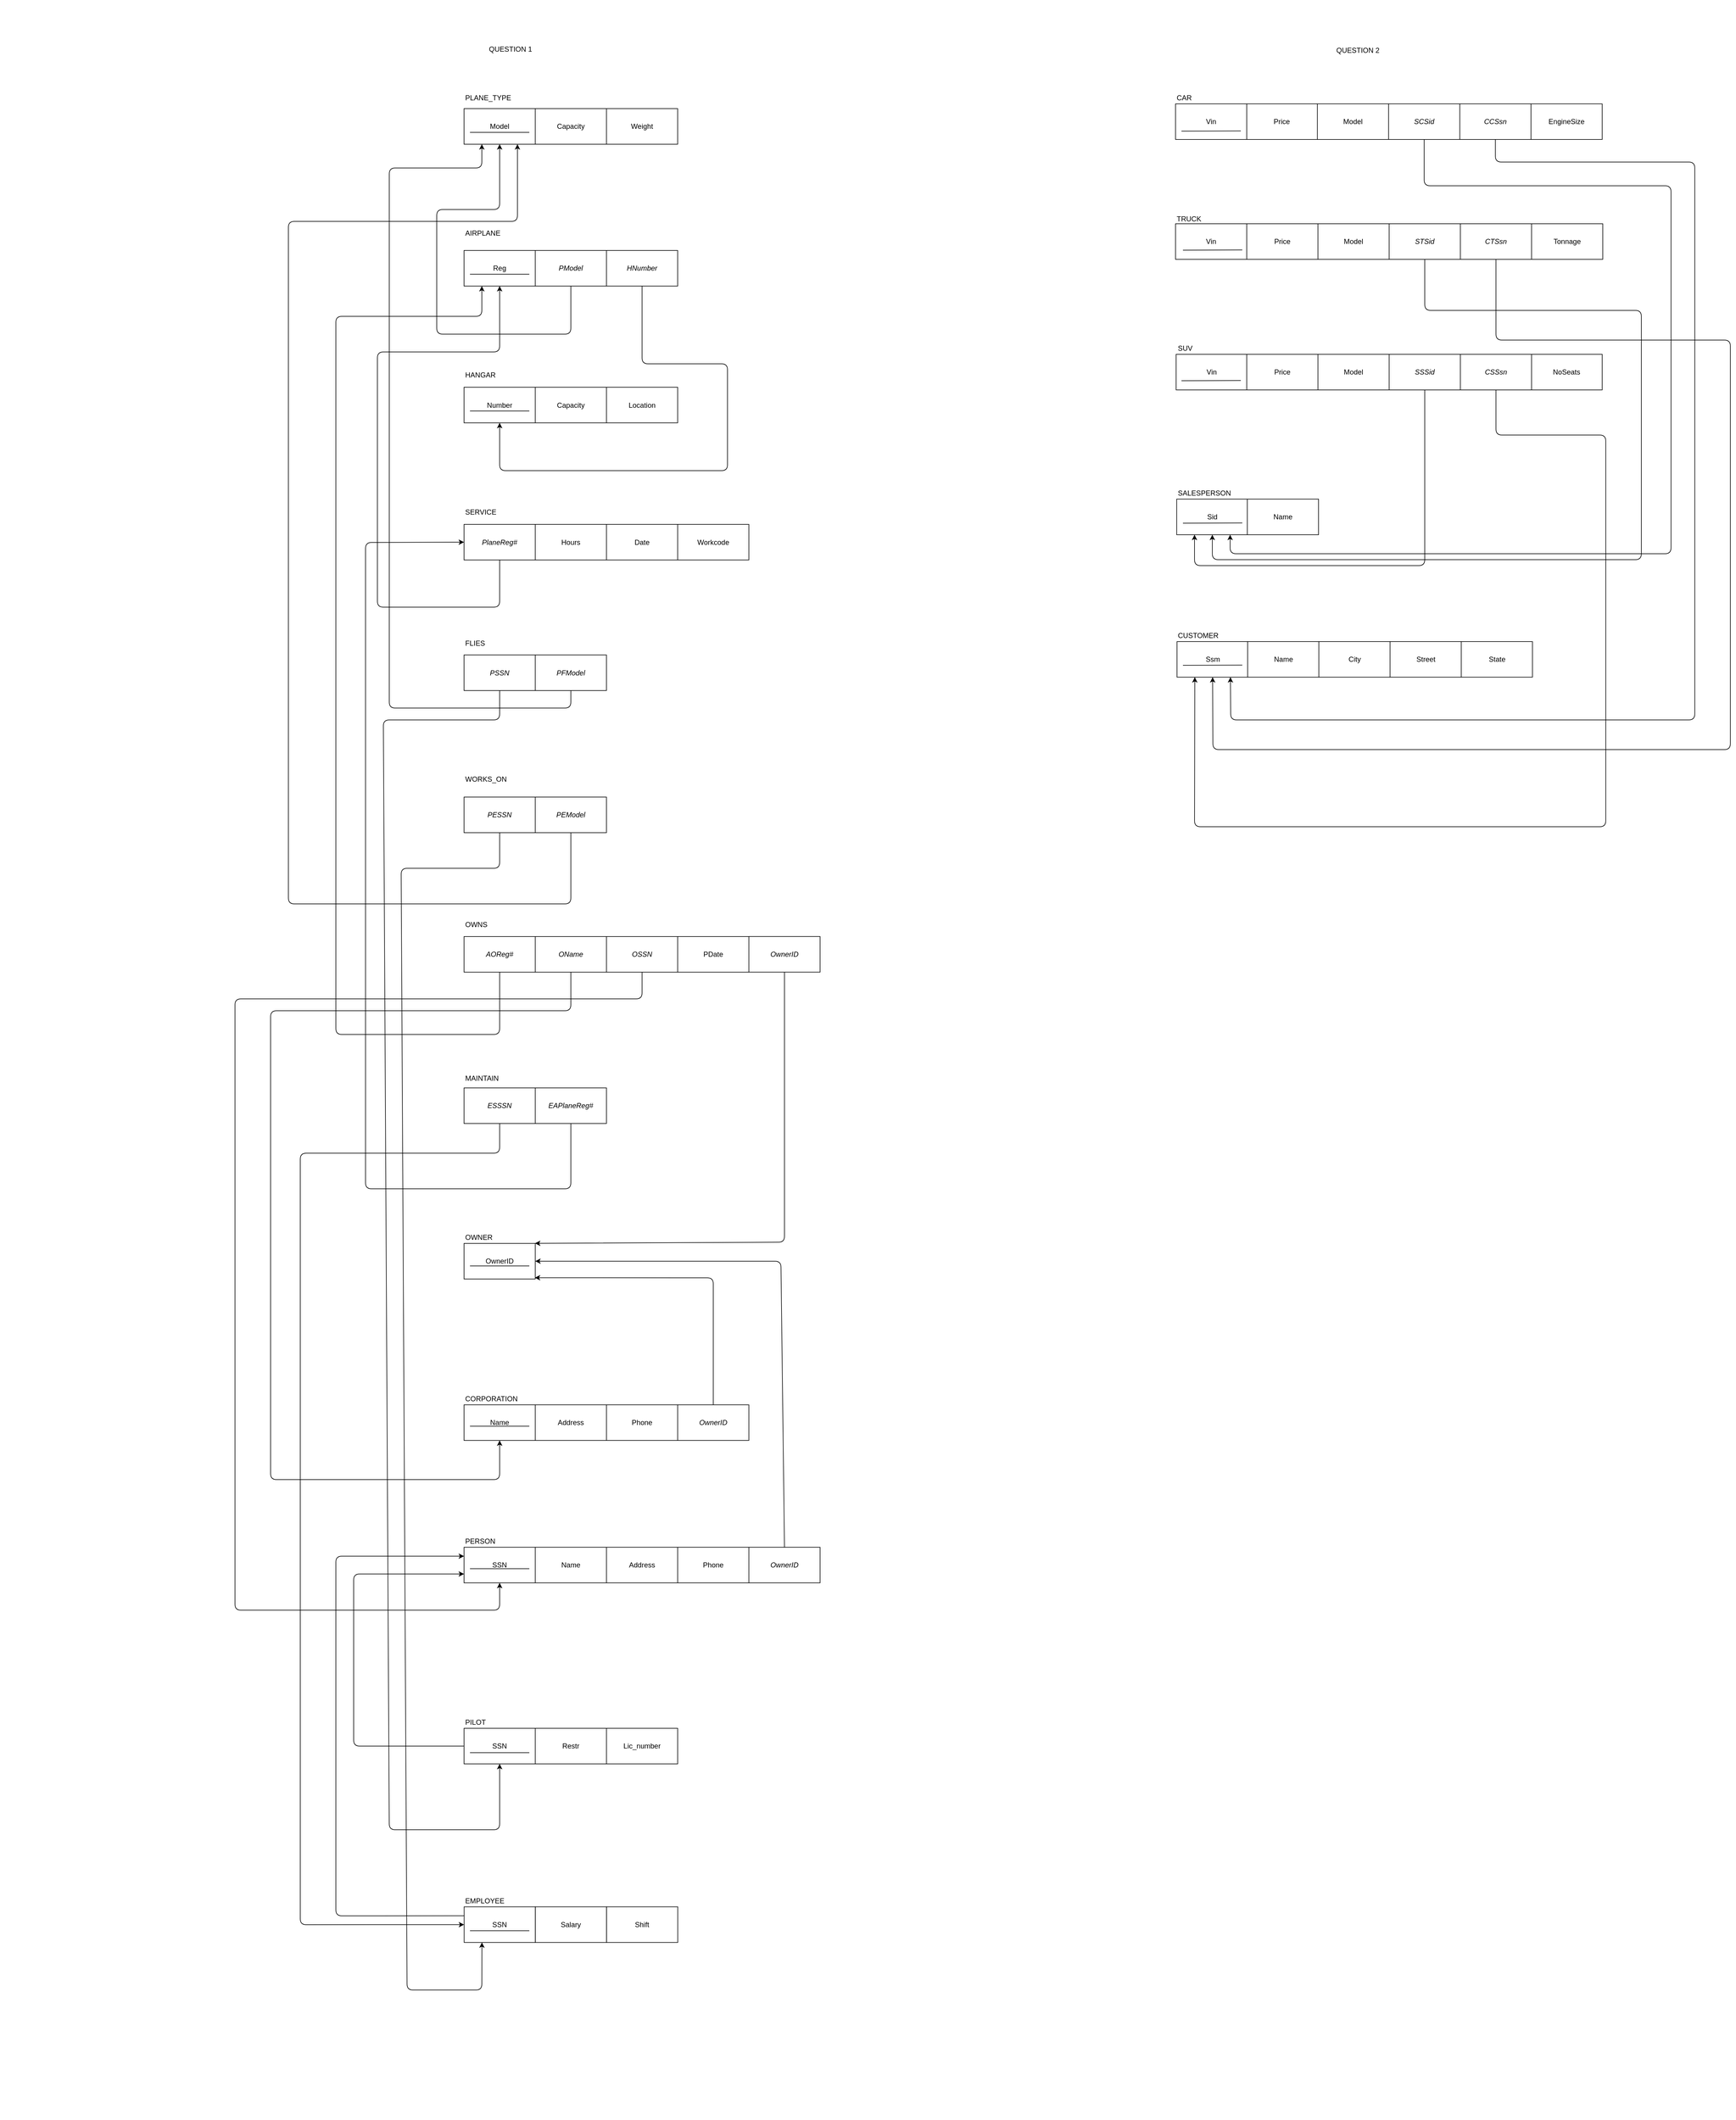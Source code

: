 <mxfile version="10.6.9" type="device"><diagram id="tt0b3r8PohggHG3Ua_Fd" name="Page-1"><mxGraphModel dx="3638" dy="2628" grid="1" gridSize="10" guides="1" tooltips="1" connect="1" arrows="1" fold="1" page="1" pageScale="1" pageWidth="850" pageHeight="1100" math="0" shadow="0"><root><mxCell id="0"/><mxCell id="1" parent="0"/><mxCell id="5GAredET5iHc-6NB4eNz-129" value="CAR" style="text;html=1;resizable=0;points=[];autosize=1;align=left;verticalAlign=top;spacingTop=-4;" parent="1" vertex="1"><mxGeometry x="1245" y="42" width="40" height="20" as="geometry"/></mxCell><mxCell id="5GAredET5iHc-6NB4eNz-130" value="TRUCK" style="text;html=1;resizable=0;points=[];autosize=1;align=left;verticalAlign=top;spacingTop=-4;" parent="1" vertex="1"><mxGeometry x="1245" y="246" width="60" height="20" as="geometry"/></mxCell><mxCell id="5GAredET5iHc-6NB4eNz-131" value="SUV" style="text;html=1;resizable=0;points=[];autosize=1;align=left;verticalAlign=top;spacingTop=-4;" parent="1" vertex="1"><mxGeometry x="1247" y="464" width="40" height="20" as="geometry"/></mxCell><mxCell id="5GAredET5iHc-6NB4eNz-132" value="SALESPERSON" style="text;html=1;resizable=0;points=[];autosize=1;align=left;verticalAlign=top;spacingTop=-4;" parent="1" vertex="1"><mxGeometry x="1246.5" y="708" width="100" height="20" as="geometry"/></mxCell><mxCell id="5GAredET5iHc-6NB4eNz-133" value="CUSTOMER" style="text;html=1;resizable=0;points=[];autosize=1;align=left;verticalAlign=top;spacingTop=-4;" parent="1" vertex="1"><mxGeometry x="1247" y="948" width="80" height="20" as="geometry"/></mxCell><mxCell id="5GAredET5iHc-6NB4eNz-135" value="Model" style="rounded=0;whiteSpace=wrap;html=1;" parent="1" vertex="1"><mxGeometry x="1484" y="62" width="120" height="60" as="geometry"/></mxCell><mxCell id="5GAredET5iHc-6NB4eNz-138" value="Price" style="rounded=0;whiteSpace=wrap;html=1;" parent="1" vertex="1"><mxGeometry x="1364" y="62" width="120" height="60" as="geometry"/></mxCell><mxCell id="5GAredET5iHc-6NB4eNz-139" value="Vin" style="rounded=0;whiteSpace=wrap;html=1;" parent="1" vertex="1"><mxGeometry x="1245" y="264" width="120" height="60" as="geometry"/></mxCell><mxCell id="5GAredET5iHc-6NB4eNz-143" value="Tonnage" style="rounded=0;whiteSpace=wrap;html=1;" parent="1" vertex="1"><mxGeometry x="1845" y="264" width="120" height="60" as="geometry"/></mxCell><mxCell id="5GAredET5iHc-6NB4eNz-149" value="Vin" style="rounded=0;whiteSpace=wrap;html=1;" parent="1" vertex="1"><mxGeometry x="1245" y="62" width="120" height="60" as="geometry"/></mxCell><mxCell id="5GAredET5iHc-6NB4eNz-153" value="EngineSize" style="rounded=0;whiteSpace=wrap;html=1;" parent="1" vertex="1"><mxGeometry x="1844" y="62" width="120" height="60" as="geometry"/></mxCell><mxCell id="5GAredET5iHc-6NB4eNz-154" value="Vin" style="rounded=0;whiteSpace=wrap;html=1;" parent="1" vertex="1"><mxGeometry x="1246" y="484" width="120" height="60" as="geometry"/></mxCell><mxCell id="5GAredET5iHc-6NB4eNz-158" value="NoSeats" style="rounded=0;whiteSpace=wrap;html=1;" parent="1" vertex="1"><mxGeometry x="1844" y="484" width="120" height="60" as="geometry"/></mxCell><mxCell id="5GAredET5iHc-6NB4eNz-159" value="Sid" style="rounded=0;whiteSpace=wrap;html=1;" parent="1" vertex="1"><mxGeometry x="1247" y="728" width="120" height="60" as="geometry"/></mxCell><mxCell id="5GAredET5iHc-6NB4eNz-163" value="Name" style="rounded=0;whiteSpace=wrap;html=1;" parent="1" vertex="1"><mxGeometry x="1366" y="728" width="120" height="60" as="geometry"/></mxCell><mxCell id="5GAredET5iHc-6NB4eNz-164" value="Ssm" style="rounded=0;whiteSpace=wrap;html=1;" parent="1" vertex="1"><mxGeometry x="1247.5" y="968" width="120" height="60" as="geometry"/></mxCell><mxCell id="5GAredET5iHc-6NB4eNz-165" value="City" style="rounded=0;whiteSpace=wrap;html=1;" parent="1" vertex="1"><mxGeometry x="1486.5" y="968" width="120" height="60" as="geometry"/></mxCell><mxCell id="5GAredET5iHc-6NB4eNz-166" value="Street" style="rounded=0;whiteSpace=wrap;html=1;" parent="1" vertex="1"><mxGeometry x="1606.5" y="968" width="120" height="60" as="geometry"/></mxCell><mxCell id="5GAredET5iHc-6NB4eNz-167" value="State" style="rounded=0;whiteSpace=wrap;html=1;" parent="1" vertex="1"><mxGeometry x="1726.5" y="968" width="120" height="60" as="geometry"/></mxCell><mxCell id="5GAredET5iHc-6NB4eNz-168" value="Name" style="rounded=0;whiteSpace=wrap;html=1;" parent="1" vertex="1"><mxGeometry x="1366.5" y="968" width="120" height="60" as="geometry"/></mxCell><mxCell id="5GAredET5iHc-6NB4eNz-72" value="OWNER" style="text;html=1;resizable=0;points=[];autosize=1;align=left;verticalAlign=top;spacingTop=-4;" parent="1" vertex="1"><mxGeometry x="46" y="1962" width="60" height="20" as="geometry"/></mxCell><mxCell id="5GAredET5iHc-6NB4eNz-97" value="OwnerID" style="rounded=0;whiteSpace=wrap;html=1;" parent="1" vertex="1"><mxGeometry x="46" y="1982" width="120" height="60" as="geometry"/></mxCell><mxCell id="5GAredET5iHc-6NB4eNz-73" value="CORPORATION" style="text;html=1;resizable=0;points=[];autosize=1;align=left;verticalAlign=top;spacingTop=-4;" parent="1" vertex="1"><mxGeometry x="46" y="2234" width="100" height="20" as="geometry"/></mxCell><mxCell id="5GAredET5iHc-6NB4eNz-92" value="Name" style="rounded=0;whiteSpace=wrap;html=1;" parent="1" vertex="1"><mxGeometry x="46" y="2254" width="120" height="60" as="geometry"/></mxCell><mxCell id="5GAredET5iHc-6NB4eNz-93" value="Address" style="rounded=0;whiteSpace=wrap;html=1;" parent="1" vertex="1"><mxGeometry x="166" y="2254" width="120" height="60" as="geometry"/></mxCell><mxCell id="5GAredET5iHc-6NB4eNz-94" value="Phone" style="rounded=0;whiteSpace=wrap;html=1;" parent="1" vertex="1"><mxGeometry x="286" y="2254" width="120" height="60" as="geometry"/></mxCell><mxCell id="5GAredET5iHc-6NB4eNz-95" value="&lt;i&gt;OwnerID&lt;/i&gt;" style="rounded=0;whiteSpace=wrap;html=1;" parent="1" vertex="1"><mxGeometry x="406" y="2254" width="120" height="60" as="geometry"/></mxCell><mxCell id="5GAredET5iHc-6NB4eNz-74" value="PERSON" style="text;html=1;resizable=0;points=[];autosize=1;align=left;verticalAlign=top;spacingTop=-4;" parent="1" vertex="1"><mxGeometry x="46" y="2474" width="70" height="20" as="geometry"/></mxCell><mxCell id="5GAredET5iHc-6NB4eNz-77" value="SSN" style="rounded=0;whiteSpace=wrap;html=1;" parent="1" vertex="1"><mxGeometry x="46" y="2494" width="120" height="60" as="geometry"/></mxCell><mxCell id="5GAredET5iHc-6NB4eNz-78" value="Name" style="rounded=0;whiteSpace=wrap;html=1;" parent="1" vertex="1"><mxGeometry x="166" y="2494" width="120" height="60" as="geometry"/></mxCell><mxCell id="5GAredET5iHc-6NB4eNz-79" value="Address" style="rounded=0;whiteSpace=wrap;html=1;" parent="1" vertex="1"><mxGeometry x="286" y="2494" width="120" height="60" as="geometry"/></mxCell><mxCell id="5GAredET5iHc-6NB4eNz-80" value="Phone" style="rounded=0;whiteSpace=wrap;html=1;" parent="1" vertex="1"><mxGeometry x="406" y="2494" width="120" height="60" as="geometry"/></mxCell><mxCell id="5GAredET5iHc-6NB4eNz-81" value="&lt;i&gt;OwnerID&lt;/i&gt;" style="rounded=0;whiteSpace=wrap;html=1;" parent="1" vertex="1"><mxGeometry x="526" y="2494" width="120" height="60" as="geometry"/></mxCell><mxCell id="5GAredET5iHc-6NB4eNz-40" value="SSN" style="rounded=0;whiteSpace=wrap;html=1;" parent="1" vertex="1"><mxGeometry x="46" y="2799" width="120" height="60" as="geometry"/></mxCell><mxCell id="5GAredET5iHc-6NB4eNz-41" value="Restr" style="rounded=0;whiteSpace=wrap;html=1;" parent="1" vertex="1"><mxGeometry x="166" y="2799" width="120" height="60" as="geometry"/></mxCell><mxCell id="5GAredET5iHc-6NB4eNz-42" value="Lic_number" style="rounded=0;whiteSpace=wrap;html=1;" parent="1" vertex="1"><mxGeometry x="286" y="2799" width="120" height="60" as="geometry"/></mxCell><mxCell id="5GAredET5iHc-6NB4eNz-45" value="&lt;i&gt;AOReg#&lt;/i&gt;" style="rounded=0;whiteSpace=wrap;html=1;" parent="1" vertex="1"><mxGeometry x="46" y="1465" width="120" height="60" as="geometry"/></mxCell><mxCell id="5GAredET5iHc-6NB4eNz-46" value="&lt;i&gt;OName&lt;/i&gt;" style="rounded=0;whiteSpace=wrap;html=1;" parent="1" vertex="1"><mxGeometry x="166" y="1465" width="120" height="60" as="geometry"/></mxCell><mxCell id="5GAredET5iHc-6NB4eNz-47" value="&lt;i&gt;OSSN&lt;/i&gt;" style="rounded=0;whiteSpace=wrap;html=1;" parent="1" vertex="1"><mxGeometry x="286" y="1465" width="120" height="60" as="geometry"/></mxCell><mxCell id="5GAredET5iHc-6NB4eNz-48" value="PDate" style="rounded=0;whiteSpace=wrap;html=1;" parent="1" vertex="1"><mxGeometry x="406" y="1465" width="120" height="60" as="geometry"/></mxCell><mxCell id="5GAredET5iHc-6NB4eNz-50" value="&lt;i&gt;PESSN&lt;/i&gt;" style="rounded=0;whiteSpace=wrap;html=1;" parent="1" vertex="1"><mxGeometry x="46" y="1230" width="120" height="60" as="geometry"/></mxCell><mxCell id="5GAredET5iHc-6NB4eNz-51" value="&lt;i&gt;PEModel&lt;/i&gt;" style="rounded=0;whiteSpace=wrap;html=1;" parent="1" vertex="1"><mxGeometry x="166" y="1230" width="120" height="60" as="geometry"/></mxCell><mxCell id="5GAredET5iHc-6NB4eNz-55" value="&lt;i&gt;PSSN&lt;/i&gt;" style="rounded=0;whiteSpace=wrap;html=1;" parent="1" vertex="1"><mxGeometry x="46" y="990.5" width="120" height="60" as="geometry"/></mxCell><mxCell id="5GAredET5iHc-6NB4eNz-56" value="&lt;i&gt;PFModel&lt;/i&gt;" style="rounded=0;whiteSpace=wrap;html=1;" parent="1" vertex="1"><mxGeometry x="166" y="990.5" width="120" height="60" as="geometry"/></mxCell><mxCell id="5GAredET5iHc-6NB4eNz-60" value="SSN" style="rounded=0;whiteSpace=wrap;html=1;" parent="1" vertex="1"><mxGeometry x="46.167" y="3099.833" width="120" height="60" as="geometry"/></mxCell><mxCell id="5GAredET5iHc-6NB4eNz-61" value="Salary" style="rounded=0;whiteSpace=wrap;html=1;" parent="1" vertex="1"><mxGeometry x="166.167" y="3099.833" width="120" height="60" as="geometry"/></mxCell><mxCell id="5GAredET5iHc-6NB4eNz-62" value="Shift" style="rounded=0;whiteSpace=wrap;html=1;" parent="1" vertex="1"><mxGeometry x="286.167" y="3099.833" width="120" height="60" as="geometry"/></mxCell><mxCell id="5GAredET5iHc-6NB4eNz-30" value="&lt;i&gt;PlaneReg#&lt;/i&gt;" style="rounded=0;whiteSpace=wrap;html=1;" parent="1" vertex="1"><mxGeometry x="46" y="770.5" width="120" height="60" as="geometry"/></mxCell><mxCell id="5GAredET5iHc-6NB4eNz-31" value="Hours" style="rounded=0;whiteSpace=wrap;html=1;" parent="1" vertex="1"><mxGeometry x="166" y="770.5" width="120" height="60" as="geometry"/></mxCell><mxCell id="5GAredET5iHc-6NB4eNz-32" value="Date" style="rounded=0;whiteSpace=wrap;html=1;" parent="1" vertex="1"><mxGeometry x="286" y="770.5" width="120" height="60" as="geometry"/></mxCell><mxCell id="5GAredET5iHc-6NB4eNz-33" value="Workcode" style="rounded=0;whiteSpace=wrap;html=1;" parent="1" vertex="1"><mxGeometry x="406" y="770.5" width="120" height="60" as="geometry"/></mxCell><mxCell id="5GAredET5iHc-6NB4eNz-26" value="Number" style="rounded=0;whiteSpace=wrap;html=1;" parent="1" vertex="1"><mxGeometry x="46" y="539.5" width="120" height="60" as="geometry"/></mxCell><mxCell id="5GAredET5iHc-6NB4eNz-27" value="Capacity" style="rounded=0;whiteSpace=wrap;html=1;" parent="1" vertex="1"><mxGeometry x="166" y="539.5" width="120" height="60" as="geometry"/></mxCell><mxCell id="5GAredET5iHc-6NB4eNz-28" value="Location" style="rounded=0;whiteSpace=wrap;html=1;" parent="1" vertex="1"><mxGeometry x="286" y="539.5" width="120" height="60" as="geometry"/></mxCell><mxCell id="5GAredET5iHc-6NB4eNz-7" value="PLANE_TYPE" style="text;html=1;resizable=0;points=[];autosize=1;align=left;verticalAlign=top;spacingTop=-4;" parent="1" vertex="1"><mxGeometry x="46" y="42" width="90" height="20" as="geometry"/></mxCell><mxCell id="5GAredET5iHc-6NB4eNz-8" value="Model" style="rounded=0;whiteSpace=wrap;html=1;" parent="1" vertex="1"><mxGeometry x="46" y="70" width="120" height="60" as="geometry"/></mxCell><mxCell id="5GAredET5iHc-6NB4eNz-9" value="Capacity" style="rounded=0;whiteSpace=wrap;html=1;" parent="1" vertex="1"><mxGeometry x="166" y="70" width="120" height="60" as="geometry"/></mxCell><mxCell id="5GAredET5iHc-6NB4eNz-11" value="Weight" style="rounded=0;whiteSpace=wrap;html=1;" parent="1" vertex="1"><mxGeometry x="286" y="70" width="120" height="60" as="geometry"/></mxCell><mxCell id="5GAredET5iHc-6NB4eNz-12" value="AIRPLANE" style="text;html=1;resizable=0;points=[];autosize=1;align=left;verticalAlign=top;spacingTop=-4;" parent="1" vertex="1"><mxGeometry x="46" y="270" width="70" height="20" as="geometry"/></mxCell><mxCell id="5GAredET5iHc-6NB4eNz-13" value="Reg" style="rounded=0;whiteSpace=wrap;html=1;" parent="1" vertex="1"><mxGeometry x="46" y="309" width="120" height="60" as="geometry"/></mxCell><mxCell id="5GAredET5iHc-6NB4eNz-14" value="&lt;i&gt;PModel&lt;/i&gt;" style="rounded=0;whiteSpace=wrap;html=1;" parent="1" vertex="1"><mxGeometry x="166" y="309" width="120" height="60" as="geometry"/></mxCell><mxCell id="5GAredET5iHc-6NB4eNz-15" value="" style="endArrow=none;html=1;" parent="1" edge="1"><mxGeometry width="50" height="50" relative="1" as="geometry"><mxPoint x="56" y="110" as="sourcePoint"/><mxPoint x="156" y="110" as="targetPoint"/></mxGeometry></mxCell><mxCell id="5GAredET5iHc-6NB4eNz-24" value="&lt;i&gt;HNumber&lt;/i&gt;" style="rounded=0;whiteSpace=wrap;html=1;" parent="1" vertex="1"><mxGeometry x="286" y="309" width="120" height="60" as="geometry"/></mxCell><mxCell id="5GAredET5iHc-6NB4eNz-25" value="HANGAR" style="text;html=1;resizable=0;points=[];autosize=1;align=left;verticalAlign=top;spacingTop=-4;" parent="1" vertex="1"><mxGeometry x="46" y="508.5" width="70" height="20" as="geometry"/></mxCell><mxCell id="5GAredET5iHc-6NB4eNz-29" value="SERVICE" style="text;html=1;resizable=0;points=[];autosize=1;align=left;verticalAlign=top;spacingTop=-4;" parent="1" vertex="1"><mxGeometry x="46" y="739.5" width="70" height="20" as="geometry"/></mxCell><mxCell id="5GAredET5iHc-6NB4eNz-16" value="" style="endArrow=none;html=1;" parent="1" edge="1"><mxGeometry width="50" height="50" relative="1" as="geometry"><mxPoint x="56" y="349" as="sourcePoint"/><mxPoint x="156" y="349" as="targetPoint"/></mxGeometry></mxCell><mxCell id="5GAredET5iHc-6NB4eNz-17" value="" style="endArrow=none;html=1;" parent="1" edge="1"><mxGeometry width="50" height="50" relative="1" as="geometry"><mxPoint x="56" y="579.5" as="sourcePoint"/><mxPoint x="156" y="579.5" as="targetPoint"/></mxGeometry></mxCell><mxCell id="5GAredET5iHc-6NB4eNz-18" value="" style="endArrow=none;html=1;" parent="1" edge="1"><mxGeometry width="50" height="50" relative="1" as="geometry"><mxPoint x="56" y="2530.176" as="sourcePoint"/><mxPoint x="156" y="2530.176" as="targetPoint"/></mxGeometry></mxCell><mxCell id="5GAredET5iHc-6NB4eNz-19" value="" style="endArrow=none;html=1;" parent="1" edge="1"><mxGeometry width="50" height="50" relative="1" as="geometry"><mxPoint x="56" y="3140.176" as="sourcePoint"/><mxPoint x="156" y="3140.176" as="targetPoint"/></mxGeometry></mxCell><mxCell id="5GAredET5iHc-6NB4eNz-20" value="" style="endArrow=none;html=1;" parent="1" edge="1"><mxGeometry width="50" height="50" relative="1" as="geometry"><mxPoint x="56" y="2840.176" as="sourcePoint"/><mxPoint x="156" y="2840.176" as="targetPoint"/></mxGeometry></mxCell><mxCell id="5GAredET5iHc-6NB4eNz-22" value="" style="endArrow=none;html=1;" parent="1" edge="1"><mxGeometry width="50" height="50" relative="1" as="geometry"><mxPoint x="56" y="2020.059" as="sourcePoint"/><mxPoint x="156" y="2020.059" as="targetPoint"/></mxGeometry></mxCell><mxCell id="5GAredET5iHc-6NB4eNz-65" value="FLIES" style="text;html=1;resizable=0;points=[];autosize=1;align=left;verticalAlign=top;spacingTop=-4;" parent="1" vertex="1"><mxGeometry x="46" y="960.5" width="50" height="20" as="geometry"/></mxCell><mxCell id="5GAredET5iHc-6NB4eNz-66" value="" style="endArrow=classic;html=1;exitX=0.5;exitY=1;exitDx=0;exitDy=0;entryX=0.5;entryY=1;entryDx=0;entryDy=0;" parent="1" source="5GAredET5iHc-6NB4eNz-14" target="5GAredET5iHc-6NB4eNz-8" edge="1"><mxGeometry width="50" height="50" relative="1" as="geometry"><mxPoint x="210" y="440" as="sourcePoint"/><mxPoint x="600" y="240" as="targetPoint"/><Array as="points"><mxPoint x="226" y="450"/><mxPoint y="450"/><mxPoint y="240"/><mxPoint x="106" y="240"/></Array></mxGeometry></mxCell><mxCell id="5GAredET5iHc-6NB4eNz-67" value="" style="endArrow=classic;html=1;entryX=0.5;entryY=1;entryDx=0;entryDy=0;exitX=0.5;exitY=1;exitDx=0;exitDy=0;" parent="1" source="5GAredET5iHc-6NB4eNz-24" target="5GAredET5iHc-6NB4eNz-26" edge="1"><mxGeometry width="50" height="50" relative="1" as="geometry"><mxPoint x="81" y="695" as="sourcePoint"/><mxPoint x="131" y="644.5" as="targetPoint"/><Array as="points"><mxPoint x="346" y="500"/><mxPoint x="490" y="500"/><mxPoint x="490" y="680"/><mxPoint x="106" y="680"/></Array></mxGeometry></mxCell><mxCell id="5GAredET5iHc-6NB4eNz-68" value="" style="endArrow=classic;html=1;entryX=0.5;entryY=1;entryDx=0;entryDy=0;exitX=0.5;exitY=1;exitDx=0;exitDy=0;" parent="1" source="5GAredET5iHc-6NB4eNz-30" target="5GAredET5iHc-6NB4eNz-13" edge="1"><mxGeometry width="50" height="50" relative="1" as="geometry"><mxPoint x="-220" y="1120" as="sourcePoint"/><mxPoint x="-170" y="1070" as="targetPoint"/><Array as="points"><mxPoint x="106" y="910"/><mxPoint x="-100" y="910"/><mxPoint x="-100" y="480"/><mxPoint x="106" y="480"/></Array></mxGeometry></mxCell><mxCell id="5GAredET5iHc-6NB4eNz-69" value="WORKS_ON" style="text;html=1;resizable=0;points=[];autosize=1;align=left;verticalAlign=top;spacingTop=-4;" parent="1" vertex="1"><mxGeometry x="46" y="1190" width="90" height="20" as="geometry"/></mxCell><mxCell id="5GAredET5iHc-6NB4eNz-70" value="OWNS" style="text;html=1;resizable=0;points=[];autosize=1;align=left;verticalAlign=top;spacingTop=-4;" parent="1" vertex="1"><mxGeometry x="46" y="1435" width="50" height="20" as="geometry"/></mxCell><mxCell id="5GAredET5iHc-6NB4eNz-71" value="MAINTAIN&lt;br&gt;" style="text;html=1;resizable=0;points=[];autosize=1;align=left;verticalAlign=top;spacingTop=-4;" parent="1" vertex="1"><mxGeometry x="46" y="1694" width="70" height="20" as="geometry"/></mxCell><mxCell id="5GAredET5iHc-6NB4eNz-75" value="PILOT" style="text;html=1;resizable=0;points=[];autosize=1;align=left;verticalAlign=top;spacingTop=-4;" parent="1" vertex="1"><mxGeometry x="46" y="2779" width="50" height="20" as="geometry"/></mxCell><mxCell id="5GAredET5iHc-6NB4eNz-76" value="EMPLOYEE" style="text;html=1;resizable=0;points=[];autosize=1;align=left;verticalAlign=top;spacingTop=-4;" parent="1" vertex="1"><mxGeometry x="46" y="3079.853" width="80" height="20" as="geometry"/></mxCell><mxCell id="5GAredET5iHc-6NB4eNz-102" value="&lt;i&gt;ESSSN&lt;/i&gt;" style="rounded=0;whiteSpace=wrap;html=1;" parent="1" vertex="1"><mxGeometry x="46" y="1720" width="120" height="60" as="geometry"/></mxCell><mxCell id="5GAredET5iHc-6NB4eNz-103" value="&lt;i&gt;EAPlaneReg#&lt;/i&gt;" style="rounded=0;whiteSpace=wrap;html=1;" parent="1" vertex="1"><mxGeometry x="166" y="1720" width="120" height="60" as="geometry"/></mxCell><mxCell id="5GAredET5iHc-6NB4eNz-107" value="&lt;i&gt;OwnerID&lt;/i&gt;" style="rounded=0;whiteSpace=wrap;html=1;" parent="1" vertex="1"><mxGeometry x="526" y="1464.941" width="120" height="60" as="geometry"/></mxCell><mxCell id="5GAredET5iHc-6NB4eNz-21" value="" style="endArrow=none;html=1;" parent="1" edge="1"><mxGeometry width="50" height="50" relative="1" as="geometry"><mxPoint x="56" y="2290.059" as="sourcePoint"/><mxPoint x="156" y="2290.059" as="targetPoint"/></mxGeometry></mxCell><mxCell id="5GAredET5iHc-6NB4eNz-108" value="" style="endArrow=classic;html=1;entryX=0.5;entryY=1;entryDx=0;entryDy=0;exitX=0.5;exitY=1;exitDx=0;exitDy=0;" parent="1" source="5GAredET5iHc-6NB4eNz-55" target="5GAredET5iHc-6NB4eNz-40" edge="1"><mxGeometry width="50" height="50" relative="1" as="geometry"><mxPoint x="-80" y="1077.647" as="sourcePoint"/><mxPoint x="-150" y="3180" as="targetPoint"/><Array as="points"><mxPoint x="106" y="1100"/><mxPoint x="-90" y="1100"/><mxPoint x="-80" y="2970"/><mxPoint x="106" y="2970"/></Array></mxGeometry></mxCell><mxCell id="5GAredET5iHc-6NB4eNz-109" value="" style="endArrow=classic;html=1;entryX=0.25;entryY=1;entryDx=0;entryDy=0;exitX=0.5;exitY=1;exitDx=0;exitDy=0;" parent="1" source="5GAredET5iHc-6NB4eNz-50" target="5GAredET5iHc-6NB4eNz-60" edge="1"><mxGeometry width="50" height="50" relative="1" as="geometry"><mxPoint x="-40" y="1317.647" as="sourcePoint"/><mxPoint x="-60" y="3290" as="targetPoint"/><Array as="points"><mxPoint x="106" y="1350"/><mxPoint x="-60" y="1350"/><mxPoint x="-50" y="3240"/><mxPoint x="76" y="3240"/></Array></mxGeometry></mxCell><mxCell id="5GAredET5iHc-6NB4eNz-110" value="" style="endArrow=classic;html=1;entryX=0.25;entryY=1;entryDx=0;entryDy=0;exitX=0.5;exitY=1;exitDx=0;exitDy=0;" parent="1" source="5GAredET5iHc-6NB4eNz-56" target="5GAredET5iHc-6NB4eNz-8" edge="1"><mxGeometry width="50" height="50" relative="1" as="geometry"><mxPoint x="-90" y="1092.353" as="sourcePoint"/><mxPoint x="60" y="159.412" as="targetPoint"/><Array as="points"><mxPoint x="226" y="1080"/><mxPoint x="-80" y="1080"/><mxPoint x="-80" y="170"/><mxPoint x="76" y="170"/></Array></mxGeometry></mxCell><mxCell id="5GAredET5iHc-6NB4eNz-111" value="" style="endArrow=classic;html=1;entryX=0.75;entryY=1;entryDx=0;entryDy=0;exitX=0.5;exitY=1;exitDx=0;exitDy=0;" parent="1" source="5GAredET5iHc-6NB4eNz-51" target="5GAredET5iHc-6NB4eNz-8" edge="1"><mxGeometry width="50" height="50" relative="1" as="geometry"><mxPoint x="140" y="270" as="sourcePoint"/><mxPoint x="156" y="219.765" as="targetPoint"/><Array as="points"><mxPoint x="226" y="1410"/><mxPoint x="-250" y="1410"/><mxPoint x="-250" y="260"/><mxPoint x="136" y="260"/></Array></mxGeometry></mxCell><mxCell id="5GAredET5iHc-6NB4eNz-112" value="" style="endArrow=classic;html=1;exitX=0.5;exitY=1;exitDx=0;exitDy=0;entryX=0.996;entryY=-0.002;entryDx=0;entryDy=0;entryPerimeter=0;" parent="1" source="5GAredET5iHc-6NB4eNz-107" target="5GAredET5iHc-6NB4eNz-97" edge="1"><mxGeometry width="50" height="50" relative="1" as="geometry"><mxPoint x="476" y="1820" as="sourcePoint"/><mxPoint x="166" y="1980" as="targetPoint"/><Array as="points"><mxPoint x="586" y="1980"/></Array></mxGeometry></mxCell><mxCell id="5GAredET5iHc-6NB4eNz-113" value="" style="endArrow=classic;html=1;exitX=0.5;exitY=0;exitDx=0;exitDy=0;entryX=0.994;entryY=0.964;entryDx=0;entryDy=0;entryPerimeter=0;" parent="1" source="5GAredET5iHc-6NB4eNz-95" target="5GAredET5iHc-6NB4eNz-97" edge="1"><mxGeometry width="50" height="50" relative="1" as="geometry"><mxPoint x="406" y="2199.147" as="sourcePoint"/><mxPoint x="456" y="2149.147" as="targetPoint"/><Array as="points"><mxPoint x="466" y="2040"/></Array></mxGeometry></mxCell><mxCell id="5GAredET5iHc-6NB4eNz-114" value="" style="endArrow=classic;html=1;exitX=0.5;exitY=0;exitDx=0;exitDy=0;entryX=1;entryY=0.5;entryDx=0;entryDy=0;" parent="1" source="5GAredET5iHc-6NB4eNz-81" target="5GAredET5iHc-6NB4eNz-97" edge="1"><mxGeometry width="50" height="50" relative="1" as="geometry"><mxPoint x="570" y="2394.706" as="sourcePoint"/><mxPoint x="620" y="2344.706" as="targetPoint"/><Array as="points"><mxPoint x="580" y="2012"/></Array></mxGeometry></mxCell><mxCell id="5GAredET5iHc-6NB4eNz-116" value="" style="endArrow=classic;html=1;exitX=0.5;exitY=1;exitDx=0;exitDy=0;entryX=0.25;entryY=1;entryDx=0;entryDy=0;" parent="1" source="5GAredET5iHc-6NB4eNz-45" target="5GAredET5iHc-6NB4eNz-13" edge="1"><mxGeometry width="50" height="50" relative="1" as="geometry"><mxPoint x="120" y="1650" as="sourcePoint"/><mxPoint x="-160" y="515.294" as="targetPoint"/><Array as="points"><mxPoint x="106" y="1630"/><mxPoint x="-170" y="1630"/><mxPoint x="-170" y="850"/><mxPoint x="-170" y="420"/><mxPoint x="76" y="420"/></Array></mxGeometry></mxCell><mxCell id="5GAredET5iHc-6NB4eNz-117" value="" style="endArrow=classic;html=1;entryX=0.5;entryY=1;entryDx=0;entryDy=0;exitX=0.5;exitY=1;exitDx=0;exitDy=0;" parent="1" source="5GAredET5iHc-6NB4eNz-46" target="5GAredET5iHc-6NB4eNz-92" edge="1"><mxGeometry width="50" height="50" relative="1" as="geometry"><mxPoint x="-270" y="2390" as="sourcePoint"/><mxPoint x="146" y="2347.647" as="targetPoint"/><Array as="points"><mxPoint x="226" y="1590"/><mxPoint x="-280" y="1590"/><mxPoint x="-280" y="2380"/><mxPoint x="106" y="2380"/></Array></mxGeometry></mxCell><mxCell id="5GAredET5iHc-6NB4eNz-118" value="" style="endArrow=classic;html=1;exitX=0.5;exitY=1;exitDx=0;exitDy=0;entryX=0.5;entryY=1;entryDx=0;entryDy=0;" parent="1" source="5GAredET5iHc-6NB4eNz-47" target="5GAredET5iHc-6NB4eNz-77" edge="1"><mxGeometry width="50" height="50" relative="1" as="geometry"><mxPoint x="321" y="1637.647" as="sourcePoint"/><mxPoint x="380" y="1660" as="targetPoint"/><Array as="points"><mxPoint x="346" y="1570"/><mxPoint x="-340" y="1570"/><mxPoint x="-340" y="2600"/><mxPoint x="106" y="2600"/></Array></mxGeometry></mxCell><mxCell id="5GAredET5iHc-6NB4eNz-119" value="" style="endArrow=classic;html=1;entryX=0;entryY=0.5;entryDx=0;entryDy=0;exitX=0.5;exitY=1;exitDx=0;exitDy=0;" parent="1" source="5GAredET5iHc-6NB4eNz-102" target="5GAredET5iHc-6NB4eNz-60" edge="1"><mxGeometry width="50" height="50" relative="1" as="geometry"><mxPoint x="103" y="1830" as="sourcePoint"/><mxPoint x="-300" y="3290" as="targetPoint"/><Array as="points"><mxPoint x="106" y="1830"/><mxPoint x="-230" y="1830"/><mxPoint x="-230" y="3130"/></Array></mxGeometry></mxCell><mxCell id="5GAredET5iHc-6NB4eNz-121" value="" style="endArrow=classic;html=1;entryX=0;entryY=0.5;entryDx=0;entryDy=0;exitX=0.5;exitY=1;exitDx=0;exitDy=0;" parent="1" source="5GAredET5iHc-6NB4eNz-103" target="5GAredET5iHc-6NB4eNz-30" edge="1"><mxGeometry width="50" height="50" relative="1" as="geometry"><mxPoint x="121" y="466" as="sourcePoint"/><mxPoint x="171" y="416" as="targetPoint"/><Array as="points"><mxPoint x="226" y="1890"/><mxPoint x="-120" y="1890"/><mxPoint x="-120" y="801"/></Array></mxGeometry></mxCell><mxCell id="5GAredET5iHc-6NB4eNz-122" value="" style="endArrow=classic;html=1;entryX=0;entryY=0.25;entryDx=0;entryDy=0;exitX=0;exitY=0.25;exitDx=0;exitDy=0;" parent="1" source="5GAredET5iHc-6NB4eNz-60" target="5GAredET5iHc-6NB4eNz-77" edge="1"><mxGeometry width="50" height="50" relative="1" as="geometry"><mxPoint x="-150" y="2698" as="sourcePoint"/><mxPoint x="-300" y="3270" as="targetPoint"/><Array as="points"><mxPoint x="-170" y="3115"/><mxPoint x="-170" y="2509"/></Array></mxGeometry></mxCell><mxCell id="5GAredET5iHc-6NB4eNz-123" value="" style="endArrow=classic;html=1;entryX=0;entryY=0.75;entryDx=0;entryDy=0;exitX=0;exitY=0.5;exitDx=0;exitDy=0;" parent="1" source="5GAredET5iHc-6NB4eNz-40" target="5GAredET5iHc-6NB4eNz-77" edge="1"><mxGeometry width="50" height="50" relative="1" as="geometry"><mxPoint x="26" y="2750" as="sourcePoint"/><mxPoint x="76" y="2700" as="targetPoint"/><Array as="points"><mxPoint x="-140" y="2829"/><mxPoint x="-140" y="2539"/></Array></mxGeometry></mxCell><mxCell id="5GAredET5iHc-6NB4eNz-124" value="&amp;nbsp;&amp;nbsp;" style="text;html=1;resizable=0;points=[];autosize=1;align=left;verticalAlign=top;spacingTop=-4;" parent="1" vertex="1"><mxGeometry x="-736" y="2006" width="20" height="20" as="geometry"/></mxCell><mxCell id="5GAredET5iHc-6NB4eNz-125" value="&amp;nbsp;&amp;nbsp;" style="text;html=1;resizable=0;points=[];autosize=1;align=left;verticalAlign=top;spacingTop=-4;" parent="1" vertex="1"><mxGeometry x="1029" y="1918" width="20" height="20" as="geometry"/></mxCell><mxCell id="5GAredET5iHc-6NB4eNz-126" value="&amp;nbsp;&amp;nbsp;" style="text;html=1;resizable=0;points=[];autosize=1;align=left;verticalAlign=top;spacingTop=-4;" parent="1" vertex="1"><mxGeometry x="176" y="3438" width="20" height="20" as="geometry"/></mxCell><mxCell id="5GAredET5iHc-6NB4eNz-127" value="&amp;nbsp;&amp;nbsp;" style="text;html=1;resizable=0;points=[];autosize=1;align=left;verticalAlign=top;spacingTop=-4;" parent="1" vertex="1"><mxGeometry x="176" y="-113" width="20" height="20" as="geometry"/></mxCell><mxCell id="5GAredET5iHc-6NB4eNz-170" value="" style="endArrow=none;html=1;" parent="1" edge="1"><mxGeometry width="50" height="50" relative="1" as="geometry"><mxPoint x="1255" y="108" as="sourcePoint"/><mxPoint x="1355" y="107.667" as="targetPoint"/></mxGeometry></mxCell><mxCell id="5GAredET5iHc-6NB4eNz-171" value="" style="endArrow=none;html=1;" parent="1" edge="1"><mxGeometry width="50" height="50" relative="1" as="geometry"><mxPoint x="1257.5" y="308.5" as="sourcePoint"/><mxPoint x="1357.5" y="308.167" as="targetPoint"/></mxGeometry></mxCell><mxCell id="5GAredET5iHc-6NB4eNz-172" value="" style="endArrow=none;html=1;" parent="1" edge="1"><mxGeometry width="50" height="50" relative="1" as="geometry"><mxPoint x="1255" y="528.5" as="sourcePoint"/><mxPoint x="1355" y="528.167" as="targetPoint"/></mxGeometry></mxCell><mxCell id="5GAredET5iHc-6NB4eNz-173" value="" style="endArrow=none;html=1;" parent="1" edge="1"><mxGeometry width="50" height="50" relative="1" as="geometry"><mxPoint x="1257.5" y="768.5" as="sourcePoint"/><mxPoint x="1357.5" y="768.167" as="targetPoint"/></mxGeometry></mxCell><mxCell id="5GAredET5iHc-6NB4eNz-174" value="" style="endArrow=none;html=1;" parent="1" edge="1"><mxGeometry width="50" height="50" relative="1" as="geometry"><mxPoint x="1257.5" y="1008" as="sourcePoint"/><mxPoint x="1357.5" y="1007.667" as="targetPoint"/></mxGeometry></mxCell><mxCell id="5GAredET5iHc-6NB4eNz-175" value="&lt;i&gt;SCSid&lt;/i&gt;" style="rounded=0;whiteSpace=wrap;html=1;" parent="1" vertex="1"><mxGeometry x="1604" y="62" width="120" height="60" as="geometry"/></mxCell><mxCell id="5GAredET5iHc-6NB4eNz-177" value="&lt;i&gt;CCSsn&lt;/i&gt;" style="rounded=0;whiteSpace=wrap;html=1;" parent="1" vertex="1"><mxGeometry x="1724" y="62" width="120" height="60" as="geometry"/></mxCell><mxCell id="5GAredET5iHc-6NB4eNz-183" value="Model" style="rounded=0;whiteSpace=wrap;html=1;" parent="1" vertex="1"><mxGeometry x="1485" y="264" width="120" height="60" as="geometry"/></mxCell><mxCell id="5GAredET5iHc-6NB4eNz-184" value="Price" style="rounded=0;whiteSpace=wrap;html=1;" parent="1" vertex="1"><mxGeometry x="1365" y="264" width="120" height="60" as="geometry"/></mxCell><mxCell id="5GAredET5iHc-6NB4eNz-185" value="&lt;i&gt;STSid&lt;/i&gt;" style="rounded=0;whiteSpace=wrap;html=1;" parent="1" vertex="1"><mxGeometry x="1605" y="264" width="120" height="60" as="geometry"/></mxCell><mxCell id="5GAredET5iHc-6NB4eNz-186" value="&lt;i&gt;CTSsn&lt;/i&gt;" style="rounded=0;whiteSpace=wrap;html=1;" parent="1" vertex="1"><mxGeometry x="1725" y="264" width="120" height="60" as="geometry"/></mxCell><mxCell id="5GAredET5iHc-6NB4eNz-187" value="Model" style="rounded=0;whiteSpace=wrap;html=1;" parent="1" vertex="1"><mxGeometry x="1485" y="484" width="120" height="60" as="geometry"/></mxCell><mxCell id="5GAredET5iHc-6NB4eNz-188" value="Price" style="rounded=0;whiteSpace=wrap;html=1;" parent="1" vertex="1"><mxGeometry x="1365" y="484" width="120" height="60" as="geometry"/></mxCell><mxCell id="5GAredET5iHc-6NB4eNz-189" value="&lt;i&gt;SSSid&lt;/i&gt;" style="rounded=0;whiteSpace=wrap;html=1;" parent="1" vertex="1"><mxGeometry x="1605" y="484" width="120" height="60" as="geometry"/></mxCell><mxCell id="5GAredET5iHc-6NB4eNz-190" value="&lt;i&gt;CSSsn&lt;/i&gt;" style="rounded=0;whiteSpace=wrap;html=1;" parent="1" vertex="1"><mxGeometry x="1725" y="484" width="120" height="60" as="geometry"/></mxCell><mxCell id="5GAredET5iHc-6NB4eNz-191" value="" style="endArrow=classic;html=1;entryX=0.25;entryY=1;entryDx=0;entryDy=0;exitX=0.5;exitY=1;exitDx=0;exitDy=0;" parent="1" source="5GAredET5iHc-6NB4eNz-189" target="5GAredET5iHc-6NB4eNz-159" edge="1"><mxGeometry width="50" height="50" relative="1" as="geometry"><mxPoint x="1302" y="925" as="sourcePoint"/><mxPoint x="1352" y="875" as="targetPoint"/><Array as="points"><mxPoint x="1665" y="840"/><mxPoint x="1277" y="840"/></Array></mxGeometry></mxCell><mxCell id="5GAredET5iHc-6NB4eNz-192" value="" style="endArrow=classic;html=1;entryX=0.5;entryY=1;entryDx=0;entryDy=0;exitX=0.5;exitY=1;exitDx=0;exitDy=0;" parent="1" source="5GAredET5iHc-6NB4eNz-185" target="5GAredET5iHc-6NB4eNz-159" edge="1"><mxGeometry width="50" height="50" relative="1" as="geometry"><mxPoint x="1200" y="830" as="sourcePoint"/><mxPoint x="1250" y="780" as="targetPoint"/><Array as="points"><mxPoint x="1665" y="410"/><mxPoint x="2030" y="410"/><mxPoint x="2030" y="830"/><mxPoint x="1307" y="830"/></Array></mxGeometry></mxCell><mxCell id="5GAredET5iHc-6NB4eNz-193" value="" style="endArrow=classic;html=1;entryX=0.75;entryY=1;entryDx=0;entryDy=0;exitX=0.5;exitY=1;exitDx=0;exitDy=0;" parent="1" source="5GAredET5iHc-6NB4eNz-175" target="5GAredET5iHc-6NB4eNz-159" edge="1"><mxGeometry width="50" height="50" relative="1" as="geometry"><mxPoint x="1180" y="760" as="sourcePoint"/><mxPoint x="1230" y="710" as="targetPoint"/><Array as="points"><mxPoint x="1664" y="200"/><mxPoint x="2080" y="200"/><mxPoint x="2080" y="820"/><mxPoint x="1337" y="820"/></Array></mxGeometry></mxCell><mxCell id="5GAredET5iHc-6NB4eNz-194" value="" style="endArrow=classic;html=1;entryX=0.25;entryY=1;entryDx=0;entryDy=0;exitX=0.5;exitY=1;exitDx=0;exitDy=0;" parent="1" source="5GAredET5iHc-6NB4eNz-190" target="5GAredET5iHc-6NB4eNz-164" edge="1"><mxGeometry width="50" height="50" relative="1" as="geometry"><mxPoint x="1230" y="1090" as="sourcePoint"/><mxPoint x="1280" y="1040" as="targetPoint"/><Array as="points"><mxPoint x="1785" y="620"/><mxPoint x="1970" y="620"/><mxPoint x="1970" y="1280"/><mxPoint x="1277" y="1280"/></Array></mxGeometry></mxCell><mxCell id="5GAredET5iHc-6NB4eNz-195" value="" style="endArrow=classic;html=1;entryX=0.5;entryY=1;entryDx=0;entryDy=0;exitX=0.5;exitY=1;exitDx=0;exitDy=0;" parent="1" source="5GAredET5iHc-6NB4eNz-186" target="5GAredET5iHc-6NB4eNz-164" edge="1"><mxGeometry width="50" height="50" relative="1" as="geometry"><mxPoint x="1307" y="1060" as="sourcePoint"/><mxPoint x="1250" y="1080" as="targetPoint"/><Array as="points"><mxPoint x="1785" y="460"/><mxPoint x="2180" y="460"/><mxPoint x="2180" y="1150"/><mxPoint x="1308" y="1150"/></Array></mxGeometry></mxCell><mxCell id="5GAredET5iHc-6NB4eNz-196" value="" style="endArrow=classic;html=1;entryX=0.75;entryY=1;entryDx=0;entryDy=0;exitX=0.5;exitY=1;exitDx=0;exitDy=0;" parent="1" source="5GAredET5iHc-6NB4eNz-177" target="5GAredET5iHc-6NB4eNz-164" edge="1"><mxGeometry width="50" height="50" relative="1" as="geometry"><mxPoint x="1337" y="1060" as="sourcePoint"/><mxPoint x="1270" y="1140" as="targetPoint"/><Array as="points"><mxPoint x="1784" y="160"/><mxPoint x="2120" y="160"/><mxPoint x="2120" y="1100"/><mxPoint x="1338" y="1100"/></Array></mxGeometry></mxCell><mxCell id="T8hGGo0tHn-wVe1w25lu-2" value="QUESTION 1" style="text;html=1;resizable=0;points=[];autosize=1;align=left;verticalAlign=top;spacingTop=-4;" vertex="1" parent="1"><mxGeometry x="86" y="-40" width="90" height="20" as="geometry"/></mxCell><mxCell id="T8hGGo0tHn-wVe1w25lu-3" value="QUESTION 2" style="text;html=1;resizable=0;points=[];autosize=1;align=left;verticalAlign=top;spacingTop=-4;" vertex="1" parent="1"><mxGeometry x="1514" y="-38" width="90" height="20" as="geometry"/></mxCell></root></mxGraphModel></diagram></mxfile>